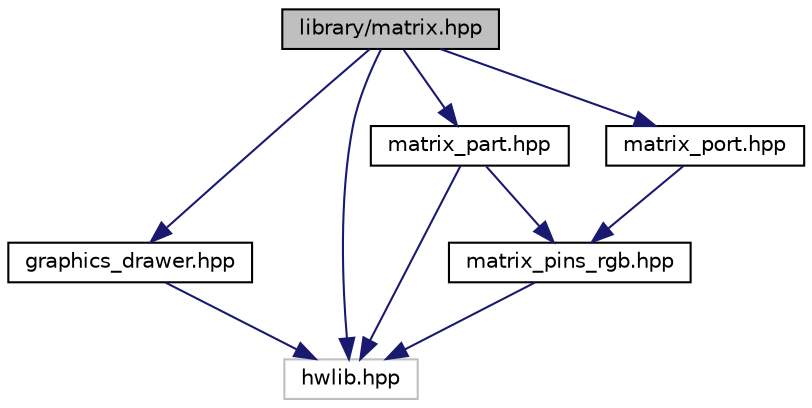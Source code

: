 digraph "library/matrix.hpp"
{
  edge [fontname="Helvetica",fontsize="10",labelfontname="Helvetica",labelfontsize="10"];
  node [fontname="Helvetica",fontsize="10",shape=record];
  Node0 [label="library/matrix.hpp",height=0.2,width=0.4,color="black", fillcolor="grey75", style="filled", fontcolor="black"];
  Node0 -> Node1 [color="midnightblue",fontsize="10",style="solid"];
  Node1 [label="graphics_drawer.hpp",height=0.2,width=0.4,color="black", fillcolor="white", style="filled",URL="$graphics__drawer_8hpp.html",tooltip="Inherits hwlib::window. "];
  Node1 -> Node2 [color="midnightblue",fontsize="10",style="solid"];
  Node2 [label="hwlib.hpp",height=0.2,width=0.4,color="grey75", fillcolor="white", style="filled"];
  Node0 -> Node3 [color="midnightblue",fontsize="10",style="solid"];
  Node3 [label="matrix_part.hpp",height=0.2,width=0.4,color="black", fillcolor="white", style="filled",URL="$matrix__part_8hpp.html",tooltip="Writes pixel data to the matrix. "];
  Node3 -> Node4 [color="midnightblue",fontsize="10",style="solid"];
  Node4 [label="matrix_pins_rgb.hpp",height=0.2,width=0.4,color="black", fillcolor="white", style="filled",URL="$matrix__pins__rgb_8hpp.html",tooltip="Inherits hwlib::port_out. Manages the rgb pins. "];
  Node4 -> Node2 [color="midnightblue",fontsize="10",style="solid"];
  Node3 -> Node2 [color="midnightblue",fontsize="10",style="solid"];
  Node0 -> Node5 [color="midnightblue",fontsize="10",style="solid"];
  Node5 [label="matrix_port.hpp",height=0.2,width=0.4,color="black", fillcolor="white", style="filled",URL="$matrix__port_8hpp.html",tooltip="Contains all of the ports from the arduino that connect to the rgb matrix. "];
  Node5 -> Node4 [color="midnightblue",fontsize="10",style="solid"];
  Node0 -> Node2 [color="midnightblue",fontsize="10",style="solid"];
}
